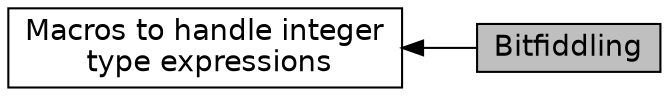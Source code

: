 digraph "Bitfiddling"
{
  edge [fontname="Helvetica",fontsize="14",labelfontname="Helvetica",labelfontsize="14"];
  node [fontname="Helvetica",fontsize="14",shape=box];
  rankdir=LR;
  Node2 [label="Macros to handle integer\l type expressions",height=0.2,width=0.4,color="black", fillcolor="white", style="filled",URL="$group__integers.html",tooltip=" "];
  Node1 [label="Bitfiddling",height=0.2,width=0.4,color="black", fillcolor="grey75", style="filled", fontcolor="black",tooltip="Bit fiddling of low order bits."];
  Node2->Node1 [shape=plaintext, dir="back", style="solid"];
}
